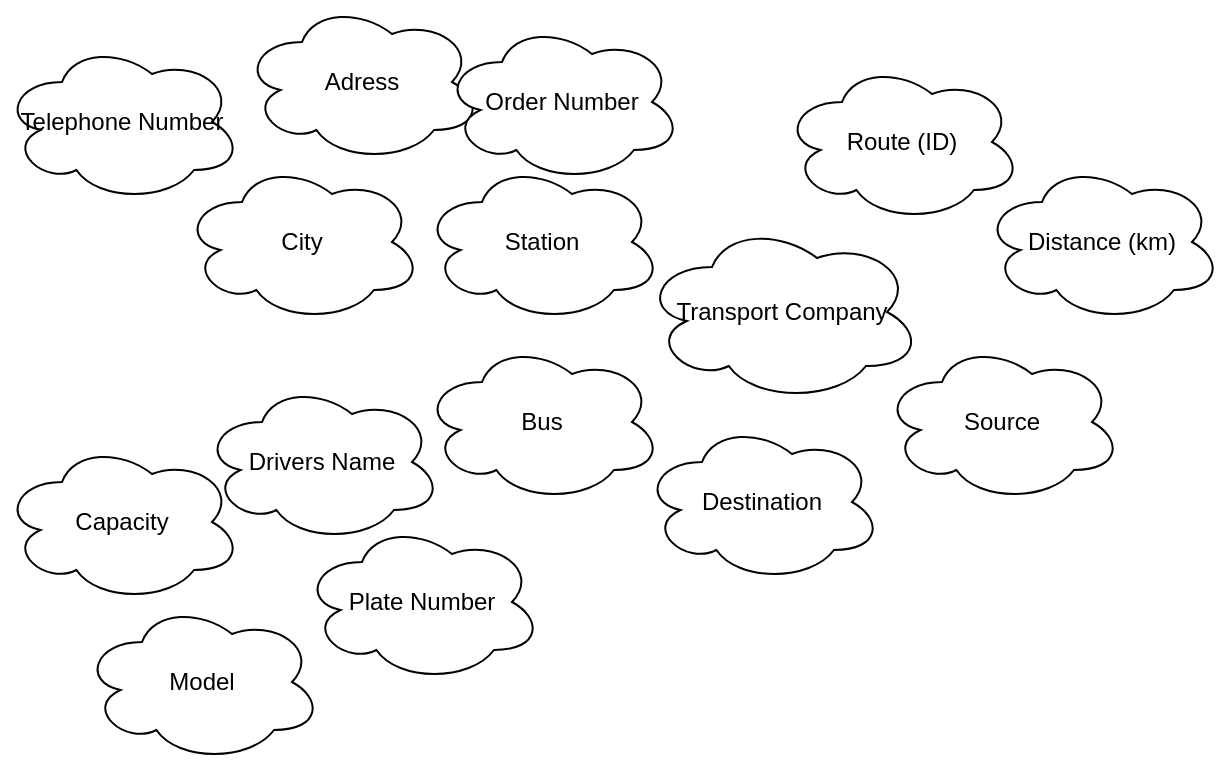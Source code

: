 <mxfile>
    <diagram id="rdODWdrBdJmjJpQyNMHk" name="Page-1">
        <mxGraphModel dx="808" dy="568" grid="1" gridSize="10" guides="1" tooltips="1" connect="1" arrows="1" fold="1" page="1" pageScale="1" pageWidth="850" pageHeight="1100" math="0" shadow="0">
            <root>
                <mxCell id="0"/>
                <mxCell id="1" parent="0"/>
                <mxCell id="2" value="Transport Company" style="ellipse;shape=cloud;whiteSpace=wrap;html=1;" vertex="1" parent="1">
                    <mxGeometry x="320" y="190" width="140" height="90" as="geometry"/>
                </mxCell>
                <mxCell id="3" value="Route (ID)" style="ellipse;shape=cloud;whiteSpace=wrap;html=1;" vertex="1" parent="1">
                    <mxGeometry x="390" y="110" width="120" height="80" as="geometry"/>
                </mxCell>
                <mxCell id="8" value="Distance (km)" style="ellipse;shape=cloud;whiteSpace=wrap;html=1;" vertex="1" parent="1">
                    <mxGeometry x="490" y="160" width="120" height="80" as="geometry"/>
                </mxCell>
                <mxCell id="9" value="Source" style="ellipse;shape=cloud;whiteSpace=wrap;html=1;" vertex="1" parent="1">
                    <mxGeometry x="440" y="250" width="120" height="80" as="geometry"/>
                </mxCell>
                <mxCell id="10" value="Destination" style="ellipse;shape=cloud;whiteSpace=wrap;html=1;" vertex="1" parent="1">
                    <mxGeometry x="320" y="290" width="120" height="80" as="geometry"/>
                </mxCell>
                <mxCell id="11" value="Bus" style="ellipse;shape=cloud;whiteSpace=wrap;html=1;" vertex="1" parent="1">
                    <mxGeometry x="210" y="250" width="120" height="80" as="geometry"/>
                </mxCell>
                <mxCell id="12" value="Plate Number" style="ellipse;shape=cloud;whiteSpace=wrap;html=1;" vertex="1" parent="1">
                    <mxGeometry x="150" y="340" width="120" height="80" as="geometry"/>
                </mxCell>
                <mxCell id="13" value="Model" style="ellipse;shape=cloud;whiteSpace=wrap;html=1;" vertex="1" parent="1">
                    <mxGeometry x="40" y="380" width="120" height="80" as="geometry"/>
                </mxCell>
                <mxCell id="14" value="Capacity" style="ellipse;shape=cloud;whiteSpace=wrap;html=1;" vertex="1" parent="1">
                    <mxGeometry y="300" width="120" height="80" as="geometry"/>
                </mxCell>
                <mxCell id="15" value="Drivers Name" style="ellipse;shape=cloud;whiteSpace=wrap;html=1;" vertex="1" parent="1">
                    <mxGeometry x="100" y="270" width="120" height="80" as="geometry"/>
                </mxCell>
                <mxCell id="16" value="Station" style="ellipse;shape=cloud;whiteSpace=wrap;html=1;" vertex="1" parent="1">
                    <mxGeometry x="210" y="160" width="120" height="80" as="geometry"/>
                </mxCell>
                <mxCell id="17" value="City" style="ellipse;shape=cloud;whiteSpace=wrap;html=1;" vertex="1" parent="1">
                    <mxGeometry x="90" y="160" width="120" height="80" as="geometry"/>
                </mxCell>
                <mxCell id="18" value="Adress" style="ellipse;shape=cloud;whiteSpace=wrap;html=1;" vertex="1" parent="1">
                    <mxGeometry x="120" y="80" width="120" height="80" as="geometry"/>
                </mxCell>
                <mxCell id="19" value="Telephone Number" style="ellipse;shape=cloud;whiteSpace=wrap;html=1;" vertex="1" parent="1">
                    <mxGeometry y="100" width="120" height="80" as="geometry"/>
                </mxCell>
                <mxCell id="20" value="Order Number" style="ellipse;shape=cloud;whiteSpace=wrap;html=1;" vertex="1" parent="1">
                    <mxGeometry x="220" y="90" width="120" height="80" as="geometry"/>
                </mxCell>
            </root>
        </mxGraphModel>
    </diagram>
    <diagram id="mw9_iL0PL-Ua95CcYiGK" name="Page-2">
        <mxGraphModel dx="808" dy="568" grid="1" gridSize="10" guides="1" tooltips="1" connect="1" arrows="1" fold="1" page="1" pageScale="1" pageWidth="850" pageHeight="1100" math="0" shadow="0">
            <root>
                <mxCell id="0"/>
                <mxCell id="1" parent="0"/>
                <mxCell id="Li5HW0uEsmT22MtdVUf1-2" style="edgeStyle=none;html=1;exitX=1;exitY=0.5;exitDx=0;exitDy=0;entryX=0;entryY=0.5;entryDx=0;entryDy=0;" edge="1" parent="1" source="2E07k4RqKrN_4riuTDy2-1" target="Li5HW0uEsmT22MtdVUf1-1">
                    <mxGeometry relative="1" as="geometry"/>
                </mxCell>
                <mxCell id="2E07k4RqKrN_4riuTDy2-1" value="Transport Company" style="rounded=0;whiteSpace=wrap;html=1;" vertex="1" parent="1">
                    <mxGeometry x="70" y="70" width="120" height="60" as="geometry"/>
                </mxCell>
                <mxCell id="11LGfPiST1NcyHHXnuKJ-3" value="" style="edgeStyle=none;html=1;" edge="1" parent="1" source="2E07k4RqKrN_4riuTDy2-2" target="11LGfPiST1NcyHHXnuKJ-2">
                    <mxGeometry relative="1" as="geometry"/>
                </mxCell>
                <mxCell id="2E07k4RqKrN_4riuTDy2-2" value="Route" style="rounded=0;whiteSpace=wrap;html=1;" vertex="1" parent="1">
                    <mxGeometry x="420" y="70" width="120" height="60" as="geometry"/>
                </mxCell>
                <mxCell id="Li5HW0uEsmT22MtdVUf1-3" value="" style="edgeStyle=none;html=1;" edge="1" parent="1" source="Li5HW0uEsmT22MtdVUf1-1" target="2E07k4RqKrN_4riuTDy2-2">
                    <mxGeometry relative="1" as="geometry"/>
                </mxCell>
                <mxCell id="Li5HW0uEsmT22MtdVUf1-1" value="has" style="rhombus;whiteSpace=wrap;html=1;" vertex="1" parent="1">
                    <mxGeometry x="270" y="60" width="80" height="80" as="geometry"/>
                </mxCell>
                <mxCell id="11LGfPiST1NcyHHXnuKJ-1" value="Bus" style="rounded=0;whiteSpace=wrap;html=1;" vertex="1" parent="1">
                    <mxGeometry x="420" y="330" width="120" height="60" as="geometry"/>
                </mxCell>
                <mxCell id="11LGfPiST1NcyHHXnuKJ-4" value="" style="edgeStyle=none;html=1;" edge="1" parent="1" source="11LGfPiST1NcyHHXnuKJ-2" target="11LGfPiST1NcyHHXnuKJ-1">
                    <mxGeometry relative="1" as="geometry"/>
                </mxCell>
                <mxCell id="11LGfPiST1NcyHHXnuKJ-2" value="driven by&amp;nbsp;" style="rhombus;whiteSpace=wrap;html=1;" vertex="1" parent="1">
                    <mxGeometry x="440" y="190" width="80" height="80" as="geometry"/>
                </mxCell>
            </root>
        </mxGraphModel>
    </diagram>
</mxfile>